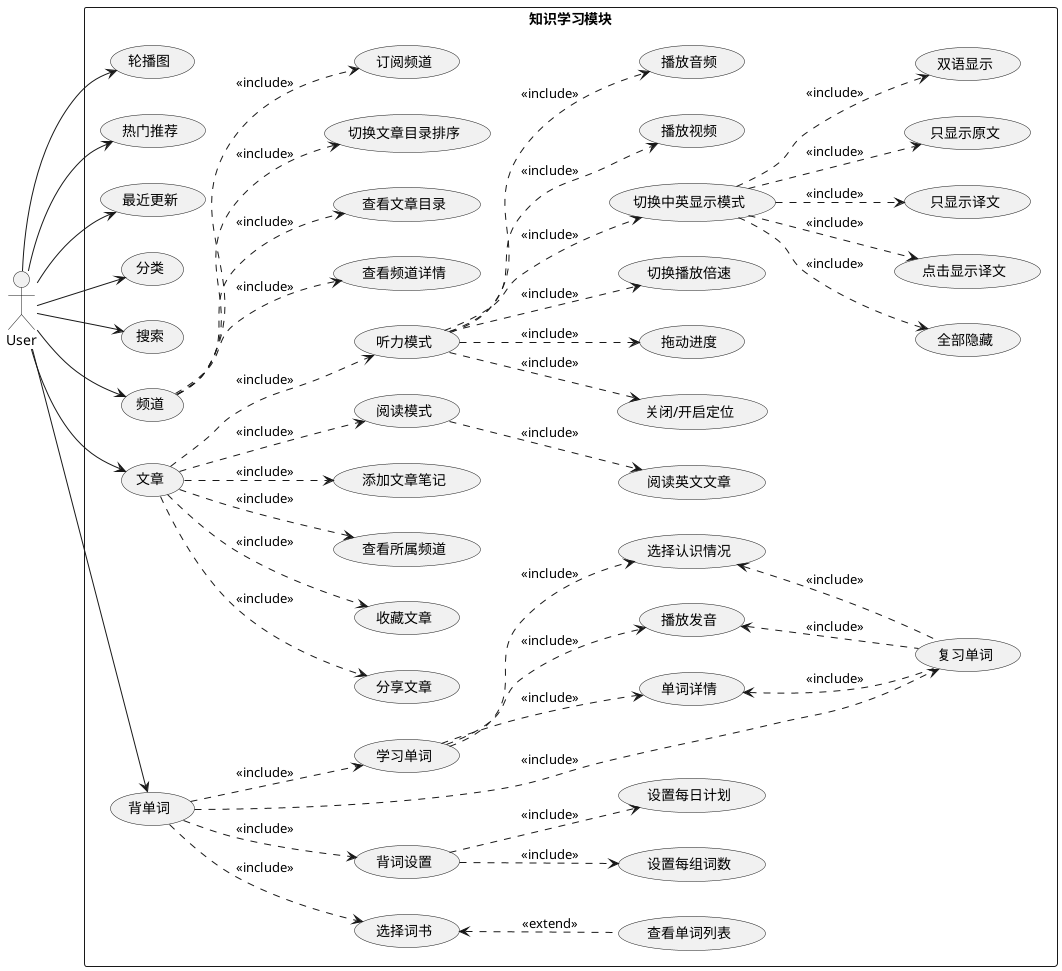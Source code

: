 @startuml
left to right direction
skinparam packageStyle rectangle
actor User
rectangle 知识学习模块 {
  User --> (轮播图)
  User --> (热门推荐)
  User --> (最近更新)
  User --> (分类)
  User --> (搜索)
  User --> (频道)
  (频道) ..> (查看频道详情) : <<include>>
  (频道) ..> (查看文章目录) : <<include>>
  (频道) ..> (切换文章目录排序) : <<include>>
  (频道) ..> (订阅频道) : <<include>>
  User --> (文章)
  (文章) ..> (分享文章) : <<include>>
  (文章) ..> (收藏文章) : <<include>>
  (文章) ..> (查看所属频道) : <<include>>
  (文章) ..> (添加文章笔记) : <<include>>
  (文章) ..> (阅读模式) : <<include>>
  (阅读模式) ..> (阅读英文文章) : <<include>>
  (文章) ..> (听力模式) : <<include>>
  (听力模式) ..> (关闭/开启定位) : <<include>>
  (听力模式) ..> (拖动进度) : <<include>>
  (听力模式) ..> (切换播放倍速) : <<include>>
  (听力模式) ..> (切换中英显示模式) : <<include>>
  (切换中英显示模式) ..> (全部隐藏) : <<include>>
  (切换中英显示模式) ..> (点击显示译文) : <<include>>
  (切换中英显示模式) ..> (只显示译文) : <<include>>
  (切换中英显示模式) ..> (只显示原文) : <<include>>
  (切换中英显示模式) ..> (双语显示) : <<include>>
  (听力模式) ..> (播放视频) : <<include>>
  (听力模式) ..> (播放音频) : <<include>>
  User --> (背单词)
  (背单词) ..> (选择词书) : <<include>>
  (选择词书) <.. (查看单词列表) : <<extend>>
  (背单词) ..> (背词设置) : <<include>>
  (背词设置) ..> (设置每组词数) : <<include>>
  (背词设置) ..> (设置每日计划) : <<include>>
  (背单词) ..> (复习单词) : <<include>>
  (学习单词) ..> (选择认识情况) : <<include>>
  (学习单词) ..> (播放发音) : <<include>>
  (学习单词) ..> (单词详情) : <<include>>
  (背单词) ..> (学习单词) : <<include>>
  (复习单词) .u.> (选择认识情况) : <<include>>
  (复习单词) .u.> (播放发音) : <<include>>
  (复习单词) .u.> (单词详情) : <<include>>
}
@enduml
